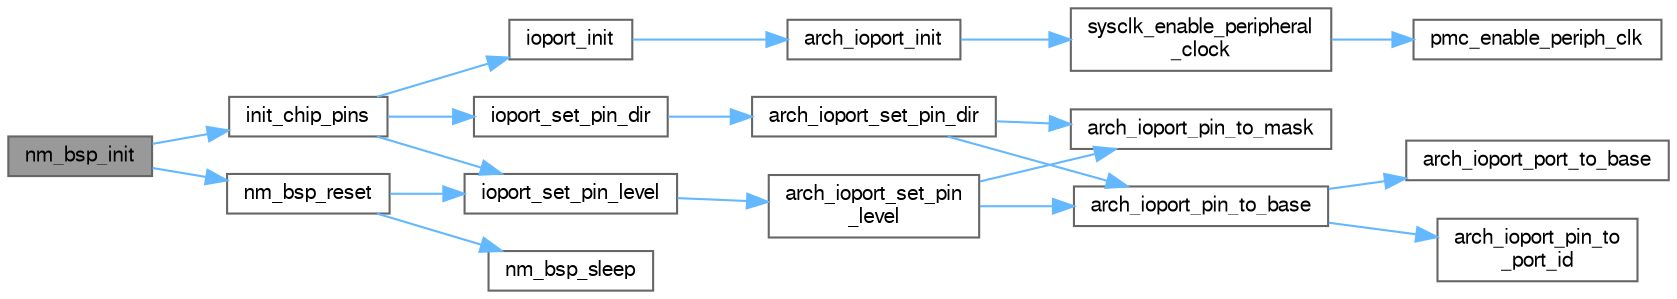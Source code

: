digraph "nm_bsp_init"
{
 // LATEX_PDF_SIZE
  bgcolor="transparent";
  edge [fontname=FreeSans,fontsize=10,labelfontname=FreeSans,labelfontsize=10];
  node [fontname=FreeSans,fontsize=10,shape=box,height=0.2,width=0.4];
  rankdir="LR";
  Node1 [label="nm_bsp_init",height=0.2,width=0.4,color="gray40", fillcolor="grey60", style="filled", fontcolor="black",tooltip="This function is used to initialize the Board Support Package (BSP) in order to prepare the WINC befo..."];
  Node1 -> Node2 [color="steelblue1",style="solid"];
  Node2 [label="init_chip_pins",height=0.2,width=0.4,color="grey40", fillcolor="white", style="filled",URL="$nm__bsp__same70_8c.html#a35b8122ba907d2c6c8aaa450e3d13842",tooltip=" "];
  Node2 -> Node3 [color="steelblue1",style="solid"];
  Node3 [label="ioport_init",height=0.2,width=0.4,color="grey40", fillcolor="white", style="filled",URL="$group__ioport__group.html#ga514c0fcce7d55e3211eaa67481103adc",tooltip="Initializes the IOPORT service, ready for use."];
  Node3 -> Node4 [color="steelblue1",style="solid"];
  Node4 [label="arch_ioport_init",height=0.2,width=0.4,color="grey40", fillcolor="white", style="filled",URL="$ioport__pio_8h.html#a292d649a807b515c69d02c6fcb0dd2e9",tooltip=" "];
  Node4 -> Node5 [color="steelblue1",style="solid"];
  Node5 [label="sysclk_enable_peripheral\l_clock",height=0.2,width=0.4,color="grey40", fillcolor="white", style="filled",URL="$group__sysclk__group.html#ga97354113454b658bf76596b3580cf195",tooltip="Enable a peripheral's clock."];
  Node5 -> Node6 [color="steelblue1",style="solid"];
  Node6 [label="pmc_enable_periph_clk",height=0.2,width=0.4,color="grey40", fillcolor="white", style="filled",URL="$group__sam__drivers__pmc__group.html#gad09de55bb493f4ebdd92305f24f27d62",tooltip="Enable the specified peripheral clock."];
  Node2 -> Node7 [color="steelblue1",style="solid"];
  Node7 [label="ioport_set_pin_dir",height=0.2,width=0.4,color="grey40", fillcolor="white", style="filled",URL="$group__ioport__group.html#ga2d3cad38c936cf010569927289262350",tooltip="Set direction for a single IOPORT pin."];
  Node7 -> Node8 [color="steelblue1",style="solid"];
  Node8 [label="arch_ioport_set_pin_dir",height=0.2,width=0.4,color="grey40", fillcolor="white", style="filled",URL="$ioport__pio_8h.html#a5da8d7b9bd9d075d62e675a32af84aea",tooltip=" "];
  Node8 -> Node9 [color="steelblue1",style="solid"];
  Node9 [label="arch_ioport_pin_to_base",height=0.2,width=0.4,color="grey40", fillcolor="white", style="filled",URL="$ioport__pio_8h.html#ae6ad3e99f2ec1f914a991ad6537637ef",tooltip=" "];
  Node9 -> Node10 [color="steelblue1",style="solid"];
  Node10 [label="arch_ioport_pin_to\l_port_id",height=0.2,width=0.4,color="grey40", fillcolor="white", style="filled",URL="$ioport__pio_8h.html#a17ab9c7be3b9b2674e7668b6a083d191",tooltip=" "];
  Node9 -> Node11 [color="steelblue1",style="solid"];
  Node11 [label="arch_ioport_port_to_base",height=0.2,width=0.4,color="grey40", fillcolor="white", style="filled",URL="$ioport__pio_8h.html#ac2b01a65bf5686910b77f6b606497df2",tooltip=" "];
  Node8 -> Node12 [color="steelblue1",style="solid"];
  Node12 [label="arch_ioport_pin_to_mask",height=0.2,width=0.4,color="grey40", fillcolor="white", style="filled",URL="$ioport__pio_8h.html#a69fd7bdfb41664b749080e509798165e",tooltip=" "];
  Node2 -> Node13 [color="steelblue1",style="solid"];
  Node13 [label="ioport_set_pin_level",height=0.2,width=0.4,color="grey40", fillcolor="white", style="filled",URL="$group__ioport__group.html#ga4a68c82ba7e071467418ced856559035",tooltip="Set an IOPORT pin to a specified logical value."];
  Node13 -> Node14 [color="steelblue1",style="solid"];
  Node14 [label="arch_ioport_set_pin\l_level",height=0.2,width=0.4,color="grey40", fillcolor="white", style="filled",URL="$ioport__pio_8h.html#a0d1141e4ca10536f77e0a655cd99bf9e",tooltip=" "];
  Node14 -> Node9 [color="steelblue1",style="solid"];
  Node14 -> Node12 [color="steelblue1",style="solid"];
  Node1 -> Node15 [color="steelblue1",style="solid"];
  Node15 [label="nm_bsp_reset",height=0.2,width=0.4,color="grey40", fillcolor="white", style="filled",URL="$group___nm_bsp_reset_fn.html#ga3e540428a9246a27c61999ecb7e13d05",tooltip="Reset WINC1500 SoC by setting CHIP_EN and RESET_N signals low, CHIP_EN high then RESET_N high."];
  Node15 -> Node13 [color="steelblue1",style="solid"];
  Node15 -> Node16 [color="steelblue1",style="solid"];
  Node16 [label="nm_bsp_sleep",height=0.2,width=0.4,color="grey40", fillcolor="white", style="filled",URL="$group___nm_bsp_sleep_fn.html#gadbf38ddf0138d8e0a4e4720909a7b081",tooltip="Used to put the host to sleep for the specified duration (in milliseconds). Forcing the host to sleep..."];
}
